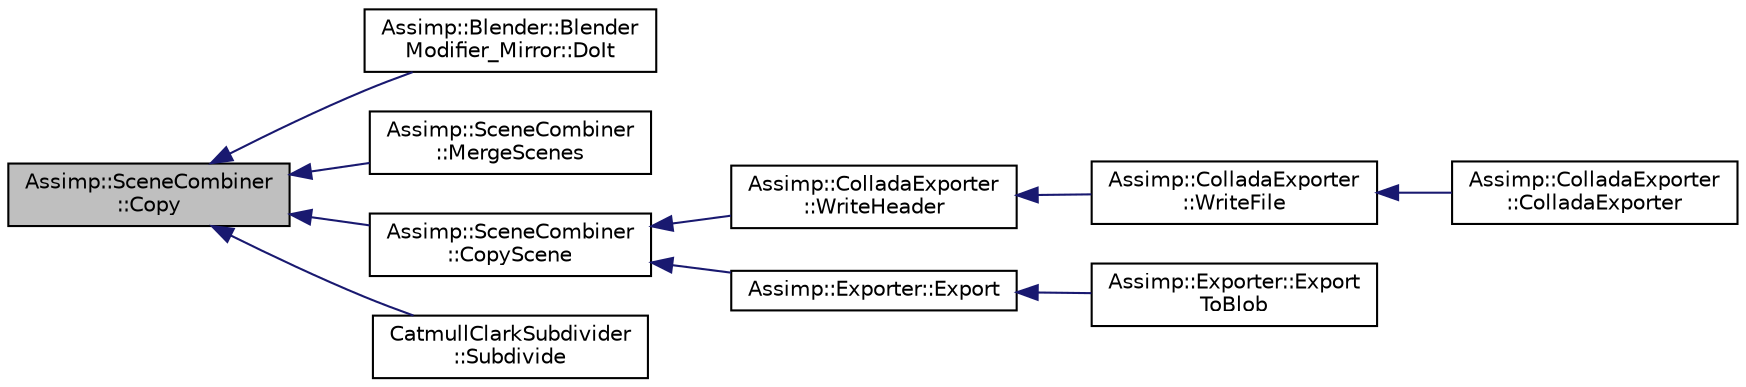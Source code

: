 digraph "Assimp::SceneCombiner::Copy"
{
  edge [fontname="Helvetica",fontsize="10",labelfontname="Helvetica",labelfontsize="10"];
  node [fontname="Helvetica",fontsize="10",shape=record];
  rankdir="LR";
  Node1 [label="Assimp::SceneCombiner\l::Copy",height=0.2,width=0.4,color="black", fillcolor="grey75", style="filled", fontcolor="black"];
  Node1 -> Node2 [dir="back",color="midnightblue",fontsize="10",style="solid",fontname="Helvetica"];
  Node2 [label="Assimp::Blender::Blender\lModifier_Mirror::DoIt",height=0.2,width=0.4,color="black", fillcolor="white", style="filled",URL="$class_assimp_1_1_blender_1_1_blender_modifier___mirror.html#a3377492ecd500ec78505ff7887681911"];
  Node1 -> Node3 [dir="back",color="midnightblue",fontsize="10",style="solid",fontname="Helvetica"];
  Node3 [label="Assimp::SceneCombiner\l::MergeScenes",height=0.2,width=0.4,color="black", fillcolor="white", style="filled",URL="$class_assimp_1_1_scene_combiner.html#aa829482d9eecd375cd28cb54b07b98e6"];
  Node1 -> Node4 [dir="back",color="midnightblue",fontsize="10",style="solid",fontname="Helvetica"];
  Node4 [label="Assimp::SceneCombiner\l::CopyScene",height=0.2,width=0.4,color="black", fillcolor="white", style="filled",URL="$class_assimp_1_1_scene_combiner.html#a5873036f6b7b81c57857af273ad71c97"];
  Node4 -> Node5 [dir="back",color="midnightblue",fontsize="10",style="solid",fontname="Helvetica"];
  Node5 [label="Assimp::ColladaExporter\l::WriteHeader",height=0.2,width=0.4,color="black", fillcolor="white", style="filled",URL="$class_assimp_1_1_collada_exporter.html#a889039977e63701162661124b0fb0f7f",tooltip="Writes the asset header. "];
  Node5 -> Node6 [dir="back",color="midnightblue",fontsize="10",style="solid",fontname="Helvetica"];
  Node6 [label="Assimp::ColladaExporter\l::WriteFile",height=0.2,width=0.4,color="black", fillcolor="white", style="filled",URL="$class_assimp_1_1_collada_exporter.html#a03044e96722b7ec8dcd295253176fc18",tooltip="Starts writing the contents. "];
  Node6 -> Node7 [dir="back",color="midnightblue",fontsize="10",style="solid",fontname="Helvetica"];
  Node7 [label="Assimp::ColladaExporter\l::ColladaExporter",height=0.2,width=0.4,color="black", fillcolor="white", style="filled",URL="$class_assimp_1_1_collada_exporter.html#a5b0a79d70cce72255dba4f6f15cff4d4",tooltip="Constructor for a specific scene to export. "];
  Node4 -> Node8 [dir="back",color="midnightblue",fontsize="10",style="solid",fontname="Helvetica"];
  Node8 [label="Assimp::Exporter::Export",height=0.2,width=0.4,color="black", fillcolor="white", style="filled",URL="$class_assimp_1_1_exporter.html#a3226ea1a598a94c899fa17acebe5d47d"];
  Node8 -> Node9 [dir="back",color="midnightblue",fontsize="10",style="solid",fontname="Helvetica"];
  Node9 [label="Assimp::Exporter::Export\lToBlob",height=0.2,width=0.4,color="black", fillcolor="white", style="filled",URL="$class_assimp_1_1_exporter.html#a534989e16682cc20fde977f9f859aa29"];
  Node1 -> Node10 [dir="back",color="midnightblue",fontsize="10",style="solid",fontname="Helvetica"];
  Node10 [label="CatmullClarkSubdivider\l::Subdivide",height=0.2,width=0.4,color="black", fillcolor="white", style="filled",URL="$class_catmull_clark_subdivider.html#a26357a64f91c069d1b99d61fe98d15bf"];
}
